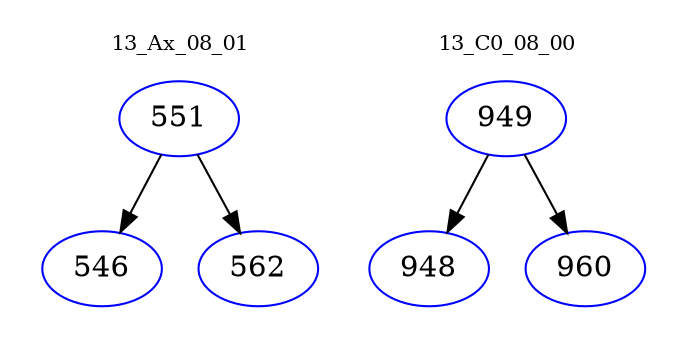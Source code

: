 digraph{
subgraph cluster_0 {
color = white
label = "13_Ax_08_01";
fontsize=10;
T0_551 [label="551", color="blue"]
T0_551 -> T0_546 [color="black"]
T0_546 [label="546", color="blue"]
T0_551 -> T0_562 [color="black"]
T0_562 [label="562", color="blue"]
}
subgraph cluster_1 {
color = white
label = "13_C0_08_00";
fontsize=10;
T1_949 [label="949", color="blue"]
T1_949 -> T1_948 [color="black"]
T1_948 [label="948", color="blue"]
T1_949 -> T1_960 [color="black"]
T1_960 [label="960", color="blue"]
}
}
